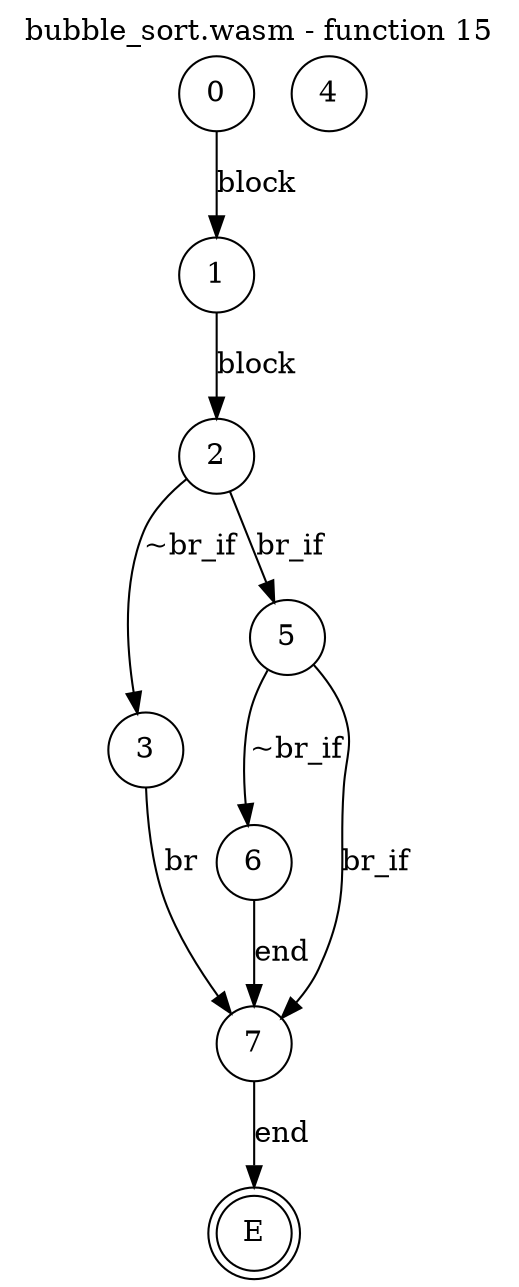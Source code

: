 digraph finite_state_machine {
    label = "bubble_sort.wasm - function 15"
    labelloc =  t
    labelfontsize = 16
    labelfontcolor = black
    labelfontname = "Helvetica"
    node [shape = doublecircle]; E ;
node [shape=circle, fontcolor=black, style="", label="0"]0
node [shape=circle, fontcolor=black, style="", label="1"]1
node [shape=circle, fontcolor=black, style="", label="2"]2
node [shape=circle, fontcolor=black, style="", label="3"]3
node [shape=circle, fontcolor=black, style="", label="4"]4
node [shape=circle, fontcolor=black, style="", label="5"]5
node [shape=circle, fontcolor=black, style="", label="6"]6
node [shape=circle, fontcolor=black, style="", label="7"]7
node [shape=circle, fontcolor=black, style="", label="E"]E
    0 -> 1[label="block"];
    1 -> 2[label="block"];
    2 -> 3[label="~br_if"];
    2 -> 5[label="br_if"];
    3 -> 7[label="br"];
    5 -> 6[label="~br_if"];
    5 -> 7[label="br_if"];
    6 -> 7[label="end"];
    7 -> E[label="end"];
}
